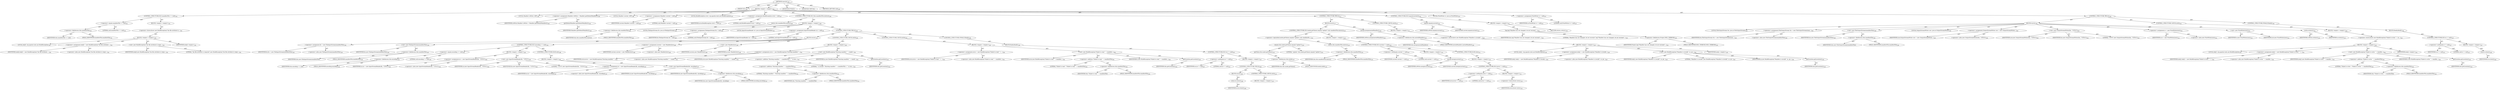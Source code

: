 digraph "execute" {  
"111669149704" [label = <(METHOD,execute)<SUB>180</SUB>> ]
"115964116993" [label = <(PARAM,this)<SUB>180</SUB>> ]
"25769803784" [label = <(BLOCK,&lt;empty&gt;,&lt;empty&gt;)<SUB>180</SUB>> ]
"47244640256" [label = <(CONTROL_STRUCTURE,IF,if (manifestFile == null))<SUB>181</SUB>> ]
"30064771095" [label = <(&lt;operator&gt;.equals,manifestFile == null)<SUB>181</SUB>> ]
"30064771096" [label = <(&lt;operator&gt;.fieldAccess,this.manifestFile)<SUB>181</SUB>> ]
"68719476756" [label = <(IDENTIFIER,this,manifestFile == null)> ]
"55834574858" [label = <(FIELD_IDENTIFIER,manifestFile,manifestFile)<SUB>181</SUB>> ]
"90194313219" [label = <(LITERAL,null,manifestFile == null)<SUB>181</SUB>> ]
"25769803785" [label = <(BLOCK,&lt;empty&gt;,&lt;empty&gt;)<SUB>181</SUB>> ]
"30064771097" [label = <(&lt;operator&gt;.throw,throw new BuildException(&quot;the file attribute is...)<SUB>182</SUB>> ]
"25769803786" [label = <(BLOCK,&lt;empty&gt;,&lt;empty&gt;)<SUB>182</SUB>> ]
"94489280512" [label = <(LOCAL,$obj0: org.apache.tools.ant.BuildException)<SUB>182</SUB>> ]
"30064771098" [label = <(&lt;operator&gt;.assignment,$obj0 = new BuildException(&quot;the file attribute ...)<SUB>182</SUB>> ]
"68719476757" [label = <(IDENTIFIER,$obj0,$obj0 = new BuildException(&quot;the file attribute ...)<SUB>182</SUB>> ]
"30064771099" [label = <(&lt;operator&gt;.alloc,new BuildException(&quot;the file attribute is requi...)<SUB>182</SUB>> ]
"30064771100" [label = <(&lt;init&gt;,new BuildException(&quot;the file attribute is requi...)<SUB>182</SUB>> ]
"68719476758" [label = <(IDENTIFIER,$obj0,new BuildException(&quot;the file attribute is requi...)<SUB>182</SUB>> ]
"90194313220" [label = <(LITERAL,&quot;the file attribute is required&quot;,new BuildException(&quot;the file attribute is requi...)<SUB>182</SUB>> ]
"68719476759" [label = <(IDENTIFIER,$obj0,&lt;empty&gt;)<SUB>182</SUB>> ]
"94489280513" [label = <(LOCAL,Manifest toWrite: ANY)<SUB>185</SUB>> ]
"30064771101" [label = <(&lt;operator&gt;.assignment,Manifest toWrite = Manifest.getDefaultManifest())<SUB>185</SUB>> ]
"68719476760" [label = <(IDENTIFIER,toWrite,Manifest toWrite = Manifest.getDefaultManifest())<SUB>185</SUB>> ]
"30064771102" [label = <(getDefaultManifest,getDefaultManifest())<SUB>185</SUB>> ]
"68719476761" [label = <(IDENTIFIER,Manifest,getDefaultManifest())<SUB>185</SUB>> ]
"94489280514" [label = <(LOCAL,Manifest current: ANY)<SUB>186</SUB>> ]
"30064771103" [label = <(&lt;operator&gt;.assignment,Manifest current = null)<SUB>186</SUB>> ]
"68719476762" [label = <(IDENTIFIER,current,Manifest current = null)<SUB>186</SUB>> ]
"90194313221" [label = <(LITERAL,null,Manifest current = null)<SUB>186</SUB>> ]
"94489280515" [label = <(LOCAL,BuildException error: org.apache.tools.ant.BuildException)<SUB>187</SUB>> ]
"30064771104" [label = <(&lt;operator&gt;.assignment,BuildException error = null)<SUB>187</SUB>> ]
"68719476763" [label = <(IDENTIFIER,error,BuildException error = null)<SUB>187</SUB>> ]
"90194313222" [label = <(LITERAL,null,BuildException error = null)<SUB>187</SUB>> ]
"47244640257" [label = <(CONTROL_STRUCTURE,IF,if (this.manifestFile.exists()))<SUB>189</SUB>> ]
"30064771105" [label = <(exists,this.manifestFile.exists())<SUB>189</SUB>> ]
"30064771106" [label = <(&lt;operator&gt;.fieldAccess,this.manifestFile)<SUB>189</SUB>> ]
"68719476764" [label = <(IDENTIFIER,this,this.manifestFile.exists())> ]
"55834574859" [label = <(FIELD_IDENTIFIER,manifestFile,manifestFile)<SUB>189</SUB>> ]
"25769803787" [label = <(BLOCK,&lt;empty&gt;,&lt;empty&gt;)<SUB>189</SUB>> ]
"94489280516" [label = <(LOCAL,FileInputStream fis: java.io.FileInputStream)<SUB>190</SUB>> ]
"30064771107" [label = <(&lt;operator&gt;.assignment,FileInputStream fis = null)<SUB>190</SUB>> ]
"68719476765" [label = <(IDENTIFIER,fis,FileInputStream fis = null)<SUB>190</SUB>> ]
"90194313223" [label = <(LITERAL,null,FileInputStream fis = null)<SUB>190</SUB>> ]
"94489280517" [label = <(LOCAL,InputStreamReader isr: java.io.InputStreamReader)<SUB>191</SUB>> ]
"30064771108" [label = <(&lt;operator&gt;.assignment,InputStreamReader isr = null)<SUB>191</SUB>> ]
"68719476766" [label = <(IDENTIFIER,isr,InputStreamReader isr = null)<SUB>191</SUB>> ]
"90194313224" [label = <(LITERAL,null,InputStreamReader isr = null)<SUB>191</SUB>> ]
"47244640258" [label = <(CONTROL_STRUCTURE,TRY,try)<SUB>192</SUB>> ]
"25769803788" [label = <(BLOCK,try,try)<SUB>192</SUB>> ]
"30064771109" [label = <(&lt;operator&gt;.assignment,fis = new FileInputStream(manifestFile))<SUB>193</SUB>> ]
"68719476767" [label = <(IDENTIFIER,fis,fis = new FileInputStream(manifestFile))<SUB>193</SUB>> ]
"30064771110" [label = <(&lt;operator&gt;.alloc,new FileInputStream(manifestFile))<SUB>193</SUB>> ]
"30064771111" [label = <(&lt;init&gt;,new FileInputStream(manifestFile))<SUB>193</SUB>> ]
"68719476768" [label = <(IDENTIFIER,fis,new FileInputStream(manifestFile))<SUB>193</SUB>> ]
"30064771112" [label = <(&lt;operator&gt;.fieldAccess,this.manifestFile)<SUB>193</SUB>> ]
"68719476769" [label = <(IDENTIFIER,this,new FileInputStream(manifestFile))> ]
"55834574860" [label = <(FIELD_IDENTIFIER,manifestFile,manifestFile)<SUB>193</SUB>> ]
"47244640259" [label = <(CONTROL_STRUCTURE,IF,if (encoding == null))<SUB>194</SUB>> ]
"30064771113" [label = <(&lt;operator&gt;.equals,encoding == null)<SUB>194</SUB>> ]
"30064771114" [label = <(&lt;operator&gt;.fieldAccess,this.encoding)<SUB>194</SUB>> ]
"68719476770" [label = <(IDENTIFIER,this,encoding == null)> ]
"55834574861" [label = <(FIELD_IDENTIFIER,encoding,encoding)<SUB>194</SUB>> ]
"90194313225" [label = <(LITERAL,null,encoding == null)<SUB>194</SUB>> ]
"25769803789" [label = <(BLOCK,&lt;empty&gt;,&lt;empty&gt;)<SUB>194</SUB>> ]
"30064771115" [label = <(&lt;operator&gt;.assignment,isr = new InputStreamReader(fis, &quot;UTF-8&quot;))<SUB>195</SUB>> ]
"68719476771" [label = <(IDENTIFIER,isr,isr = new InputStreamReader(fis, &quot;UTF-8&quot;))<SUB>195</SUB>> ]
"30064771116" [label = <(&lt;operator&gt;.alloc,new InputStreamReader(fis, &quot;UTF-8&quot;))<SUB>195</SUB>> ]
"30064771117" [label = <(&lt;init&gt;,new InputStreamReader(fis, &quot;UTF-8&quot;))<SUB>195</SUB>> ]
"68719476772" [label = <(IDENTIFIER,isr,new InputStreamReader(fis, &quot;UTF-8&quot;))<SUB>195</SUB>> ]
"68719476773" [label = <(IDENTIFIER,fis,new InputStreamReader(fis, &quot;UTF-8&quot;))<SUB>195</SUB>> ]
"90194313226" [label = <(LITERAL,&quot;UTF-8&quot;,new InputStreamReader(fis, &quot;UTF-8&quot;))<SUB>195</SUB>> ]
"47244640260" [label = <(CONTROL_STRUCTURE,ELSE,else)<SUB>196</SUB>> ]
"25769803790" [label = <(BLOCK,&lt;empty&gt;,&lt;empty&gt;)<SUB>196</SUB>> ]
"30064771118" [label = <(&lt;operator&gt;.assignment,isr = new InputStreamReader(fis, encoding))<SUB>197</SUB>> ]
"68719476774" [label = <(IDENTIFIER,isr,isr = new InputStreamReader(fis, encoding))<SUB>197</SUB>> ]
"30064771119" [label = <(&lt;operator&gt;.alloc,new InputStreamReader(fis, encoding))<SUB>197</SUB>> ]
"30064771120" [label = <(&lt;init&gt;,new InputStreamReader(fis, encoding))<SUB>197</SUB>> ]
"68719476775" [label = <(IDENTIFIER,isr,new InputStreamReader(fis, encoding))<SUB>197</SUB>> ]
"68719476776" [label = <(IDENTIFIER,fis,new InputStreamReader(fis, encoding))<SUB>197</SUB>> ]
"30064771121" [label = <(&lt;operator&gt;.fieldAccess,this.encoding)<SUB>197</SUB>> ]
"68719476777" [label = <(IDENTIFIER,this,new InputStreamReader(fis, encoding))> ]
"55834574862" [label = <(FIELD_IDENTIFIER,encoding,encoding)<SUB>197</SUB>> ]
"30064771122" [label = <(&lt;operator&gt;.assignment,current = new Manifest(isr))<SUB>199</SUB>> ]
"68719476778" [label = <(IDENTIFIER,current,current = new Manifest(isr))<SUB>199</SUB>> ]
"30064771123" [label = <(&lt;operator&gt;.alloc,new Manifest(isr))<SUB>199</SUB>> ]
"30064771124" [label = <(&lt;init&gt;,new Manifest(isr))<SUB>199</SUB>> ]
"68719476779" [label = <(IDENTIFIER,current,new Manifest(isr))<SUB>199</SUB>> ]
"68719476780" [label = <(IDENTIFIER,isr,new Manifest(isr))<SUB>199</SUB>> ]
"47244640261" [label = <(CONTROL_STRUCTURE,CATCH,catch)<SUB>200</SUB>> ]
"25769803791" [label = <(BLOCK,&lt;empty&gt;,&lt;empty&gt;)<SUB>200</SUB>> ]
"30064771125" [label = <(&lt;operator&gt;.assignment,error = new BuildException(&quot;Existing manifest &quot;...)<SUB>201</SUB>> ]
"68719476781" [label = <(IDENTIFIER,error,error = new BuildException(&quot;Existing manifest &quot;...)<SUB>201</SUB>> ]
"30064771126" [label = <(&lt;operator&gt;.alloc,new BuildException(&quot;Existing manifest &quot; + manif...)<SUB>201</SUB>> ]
"30064771127" [label = <(&lt;init&gt;,new BuildException(&quot;Existing manifest &quot; + manif...)<SUB>201</SUB>> ]
"68719476782" [label = <(IDENTIFIER,error,new BuildException(&quot;Existing manifest &quot; + manif...)<SUB>201</SUB>> ]
"30064771128" [label = <(&lt;operator&gt;.addition,&quot;Existing manifest &quot; + manifestFile + &quot; is inva...)<SUB>201</SUB>> ]
"30064771129" [label = <(&lt;operator&gt;.addition,&quot;Existing manifest &quot; + manifestFile)<SUB>201</SUB>> ]
"90194313227" [label = <(LITERAL,&quot;Existing manifest &quot;,&quot;Existing manifest &quot; + manifestFile)<SUB>201</SUB>> ]
"30064771130" [label = <(&lt;operator&gt;.fieldAccess,this.manifestFile)<SUB>201</SUB>> ]
"68719476783" [label = <(IDENTIFIER,this,&quot;Existing manifest &quot; + manifestFile)> ]
"55834574863" [label = <(FIELD_IDENTIFIER,manifestFile,manifestFile)<SUB>201</SUB>> ]
"90194313228" [label = <(LITERAL,&quot; is invalid&quot;,&quot;Existing manifest &quot; + manifestFile + &quot; is inva...)<SUB>202</SUB>> ]
"68719476784" [label = <(IDENTIFIER,m,new BuildException(&quot;Existing manifest &quot; + manif...)<SUB>202</SUB>> ]
"30064771131" [label = <(getLocation,getLocation())<SUB>202</SUB>> ]
"68719476737" [label = <(IDENTIFIER,this,getLocation())<SUB>202</SUB>> ]
"47244640262" [label = <(CONTROL_STRUCTURE,CATCH,catch)<SUB>203</SUB>> ]
"25769803792" [label = <(BLOCK,&lt;empty&gt;,&lt;empty&gt;)<SUB>203</SUB>> ]
"30064771132" [label = <(&lt;operator&gt;.assignment,error = new BuildException(&quot;Failed to read &quot; + ...)<SUB>204</SUB>> ]
"68719476785" [label = <(IDENTIFIER,error,error = new BuildException(&quot;Failed to read &quot; + ...)<SUB>204</SUB>> ]
"30064771133" [label = <(&lt;operator&gt;.alloc,new BuildException(&quot;Failed to read &quot; + manifest...)<SUB>204</SUB>> ]
"30064771134" [label = <(&lt;init&gt;,new BuildException(&quot;Failed to read &quot; + manifest...)<SUB>204</SUB>> ]
"68719476786" [label = <(IDENTIFIER,error,new BuildException(&quot;Failed to read &quot; + manifest...)<SUB>204</SUB>> ]
"30064771135" [label = <(&lt;operator&gt;.addition,&quot;Failed to read &quot; + manifestFile)<SUB>204</SUB>> ]
"90194313229" [label = <(LITERAL,&quot;Failed to read &quot;,&quot;Failed to read &quot; + manifestFile)<SUB>204</SUB>> ]
"30064771136" [label = <(&lt;operator&gt;.fieldAccess,this.manifestFile)<SUB>204</SUB>> ]
"68719476787" [label = <(IDENTIFIER,this,&quot;Failed to read &quot; + manifestFile)> ]
"55834574864" [label = <(FIELD_IDENTIFIER,manifestFile,manifestFile)<SUB>204</SUB>> ]
"68719476788" [label = <(IDENTIFIER,e,new BuildException(&quot;Failed to read &quot; + manifest...)<SUB>205</SUB>> ]
"30064771137" [label = <(getLocation,getLocation())<SUB>205</SUB>> ]
"68719476738" [label = <(IDENTIFIER,this,getLocation())<SUB>205</SUB>> ]
"47244640263" [label = <(CONTROL_STRUCTURE,FINALLY,finally)<SUB>206</SUB>> ]
"25769803793" [label = <(BLOCK,finally,finally)<SUB>206</SUB>> ]
"47244640264" [label = <(CONTROL_STRUCTURE,IF,if (isr != null))<SUB>207</SUB>> ]
"30064771138" [label = <(&lt;operator&gt;.notEquals,isr != null)<SUB>207</SUB>> ]
"68719476789" [label = <(IDENTIFIER,isr,isr != null)<SUB>207</SUB>> ]
"90194313230" [label = <(LITERAL,null,isr != null)<SUB>207</SUB>> ]
"25769803794" [label = <(BLOCK,&lt;empty&gt;,&lt;empty&gt;)<SUB>207</SUB>> ]
"47244640265" [label = <(CONTROL_STRUCTURE,TRY,try)<SUB>208</SUB>> ]
"25769803795" [label = <(BLOCK,try,try)<SUB>208</SUB>> ]
"30064771139" [label = <(close,isr.close())<SUB>209</SUB>> ]
"68719476790" [label = <(IDENTIFIER,isr,isr.close())<SUB>209</SUB>> ]
"47244640266" [label = <(CONTROL_STRUCTURE,CATCH,catch)<SUB>210</SUB>> ]
"25769803796" [label = <(BLOCK,&lt;empty&gt;,&lt;empty&gt;)<SUB>210</SUB>> ]
"47244640267" [label = <(CONTROL_STRUCTURE,TRY,try)<SUB>217</SUB>> ]
"25769803797" [label = <(BLOCK,try,try)<SUB>217</SUB>> ]
"47244640268" [label = <(CONTROL_STRUCTURE,IF,if (mode.getValue().equals(&quot;update&quot;) &amp;&amp; manifestFile.exists()))<SUB>218</SUB>> ]
"30064771140" [label = <(&lt;operator&gt;.logicalAnd,mode.getValue().equals(&quot;update&quot;) &amp;&amp; manifestFil...)<SUB>218</SUB>> ]
"30064771141" [label = <(equals,this.mode.getValue().equals(&quot;update&quot;))<SUB>218</SUB>> ]
"30064771142" [label = <(getValue,this.mode.getValue())<SUB>218</SUB>> ]
"30064771143" [label = <(&lt;operator&gt;.fieldAccess,this.mode)<SUB>218</SUB>> ]
"68719476791" [label = <(IDENTIFIER,this,this.mode.getValue())> ]
"55834574865" [label = <(FIELD_IDENTIFIER,mode,mode)<SUB>218</SUB>> ]
"90194313231" [label = <(LITERAL,&quot;update&quot;,this.mode.getValue().equals(&quot;update&quot;))<SUB>218</SUB>> ]
"30064771144" [label = <(exists,this.manifestFile.exists())<SUB>218</SUB>> ]
"30064771145" [label = <(&lt;operator&gt;.fieldAccess,this.manifestFile)<SUB>218</SUB>> ]
"68719476792" [label = <(IDENTIFIER,this,this.manifestFile.exists())> ]
"55834574866" [label = <(FIELD_IDENTIFIER,manifestFile,manifestFile)<SUB>218</SUB>> ]
"25769803798" [label = <(BLOCK,&lt;empty&gt;,&lt;empty&gt;)<SUB>218</SUB>> ]
"47244640269" [label = <(CONTROL_STRUCTURE,IF,if (current != null))<SUB>219</SUB>> ]
"30064771146" [label = <(&lt;operator&gt;.notEquals,current != null)<SUB>219</SUB>> ]
"68719476793" [label = <(IDENTIFIER,current,current != null)<SUB>219</SUB>> ]
"90194313232" [label = <(LITERAL,null,current != null)<SUB>219</SUB>> ]
"25769803799" [label = <(BLOCK,&lt;empty&gt;,&lt;empty&gt;)<SUB>219</SUB>> ]
"30064771147" [label = <(merge,merge(current))<SUB>220</SUB>> ]
"68719476794" [label = <(IDENTIFIER,toWrite,merge(current))<SUB>220</SUB>> ]
"68719476795" [label = <(IDENTIFIER,current,merge(current))<SUB>220</SUB>> ]
"47244640270" [label = <(CONTROL_STRUCTURE,ELSE,else)<SUB>221</SUB>> ]
"25769803800" [label = <(BLOCK,&lt;empty&gt;,&lt;empty&gt;)<SUB>221</SUB>> ]
"47244640271" [label = <(CONTROL_STRUCTURE,IF,if (error != null))<SUB>221</SUB>> ]
"30064771148" [label = <(&lt;operator&gt;.notEquals,error != null)<SUB>221</SUB>> ]
"68719476796" [label = <(IDENTIFIER,error,error != null)<SUB>221</SUB>> ]
"90194313233" [label = <(LITERAL,null,error != null)<SUB>221</SUB>> ]
"25769803801" [label = <(BLOCK,&lt;empty&gt;,&lt;empty&gt;)<SUB>221</SUB>> ]
"30064771149" [label = <(&lt;operator&gt;.throw,throw error;)<SUB>222</SUB>> ]
"68719476797" [label = <(IDENTIFIER,error,throw error;)<SUB>222</SUB>> ]
"30064771150" [label = <(merge,merge(nestedManifest))<SUB>226</SUB>> ]
"68719476798" [label = <(IDENTIFIER,toWrite,merge(nestedManifest))<SUB>226</SUB>> ]
"30064771151" [label = <(&lt;operator&gt;.fieldAccess,this.nestedManifest)<SUB>226</SUB>> ]
"68719476799" [label = <(IDENTIFIER,this,merge(nestedManifest))> ]
"55834574867" [label = <(FIELD_IDENTIFIER,nestedManifest,nestedManifest)<SUB>226</SUB>> ]
"47244640272" [label = <(CONTROL_STRUCTURE,CATCH,catch)<SUB>227</SUB>> ]
"25769803802" [label = <(BLOCK,&lt;empty&gt;,&lt;empty&gt;)<SUB>227</SUB>> ]
"30064771152" [label = <(&lt;operator&gt;.throw,throw new BuildException(&quot;Manifest is invalid&quot;,...)<SUB>228</SUB>> ]
"25769803803" [label = <(BLOCK,&lt;empty&gt;,&lt;empty&gt;)<SUB>228</SUB>> ]
"94489280518" [label = <(LOCAL,$obj1: org.apache.tools.ant.BuildException)<SUB>228</SUB>> ]
"30064771153" [label = <(&lt;operator&gt;.assignment,$obj1 = new BuildException(&quot;Manifest is invalid...)<SUB>228</SUB>> ]
"68719476800" [label = <(IDENTIFIER,$obj1,$obj1 = new BuildException(&quot;Manifest is invalid...)<SUB>228</SUB>> ]
"30064771154" [label = <(&lt;operator&gt;.alloc,new BuildException(&quot;Manifest is invalid&quot;, m, ge...)<SUB>228</SUB>> ]
"30064771155" [label = <(&lt;init&gt;,new BuildException(&quot;Manifest is invalid&quot;, m, ge...)<SUB>228</SUB>> ]
"68719476801" [label = <(IDENTIFIER,$obj1,new BuildException(&quot;Manifest is invalid&quot;, m, ge...)<SUB>228</SUB>> ]
"90194313234" [label = <(LITERAL,&quot;Manifest is invalid&quot;,new BuildException(&quot;Manifest is invalid&quot;, m, ge...)<SUB>228</SUB>> ]
"68719476802" [label = <(IDENTIFIER,m,new BuildException(&quot;Manifest is invalid&quot;, m, ge...)<SUB>228</SUB>> ]
"30064771156" [label = <(getLocation,getLocation())<SUB>228</SUB>> ]
"68719476739" [label = <(IDENTIFIER,this,getLocation())<SUB>228</SUB>> ]
"68719476803" [label = <(IDENTIFIER,$obj1,&lt;empty&gt;)<SUB>228</SUB>> ]
"47244640273" [label = <(CONTROL_STRUCTURE,IF,if (equals(current)))<SUB>231</SUB>> ]
"30064771157" [label = <(equals,equals(current))<SUB>231</SUB>> ]
"68719476804" [label = <(IDENTIFIER,toWrite,equals(current))<SUB>231</SUB>> ]
"68719476805" [label = <(IDENTIFIER,current,equals(current))<SUB>231</SUB>> ]
"25769803804" [label = <(BLOCK,&lt;empty&gt;,&lt;empty&gt;)<SUB>231</SUB>> ]
"30064771158" [label = <(log,log(&quot;Manifest has not changed, do not recreate&quot;...)<SUB>232</SUB>> ]
"68719476740" [label = <(IDENTIFIER,this,log(&quot;Manifest has not changed, do not recreate&quot;...)<SUB>232</SUB>> ]
"90194313235" [label = <(LITERAL,&quot;Manifest has not changed, do not recreate&quot;,log(&quot;Manifest has not changed, do not recreate&quot;...)<SUB>232</SUB>> ]
"30064771159" [label = <(&lt;operator&gt;.fieldAccess,Project.MSG_VERBOSE)<SUB>233</SUB>> ]
"68719476806" [label = <(IDENTIFIER,Project,log(&quot;Manifest has not changed, do not recreate&quot;...)<SUB>233</SUB>> ]
"55834574868" [label = <(FIELD_IDENTIFIER,MSG_VERBOSE,MSG_VERBOSE)<SUB>233</SUB>> ]
"146028888065" [label = <(RETURN,return;,return;)<SUB>234</SUB>> ]
"94489280519" [label = <(LOCAL,PrintWriter w: java.io.PrintWriter)<SUB>237</SUB>> ]
"30064771160" [label = <(&lt;operator&gt;.assignment,PrintWriter w = null)<SUB>237</SUB>> ]
"68719476807" [label = <(IDENTIFIER,w,PrintWriter w = null)<SUB>237</SUB>> ]
"90194313236" [label = <(LITERAL,null,PrintWriter w = null)<SUB>237</SUB>> ]
"47244640274" [label = <(CONTROL_STRUCTURE,TRY,try)<SUB>238</SUB>> ]
"25769803805" [label = <(BLOCK,try,try)<SUB>238</SUB>> ]
"94489280520" [label = <(LOCAL,FileOutputStream fos: java.io.FileOutputStream)<SUB>239</SUB>> ]
"30064771161" [label = <(&lt;operator&gt;.assignment,FileOutputStream fos = new FileOutputStream(man...)<SUB>239</SUB>> ]
"68719476808" [label = <(IDENTIFIER,fos,FileOutputStream fos = new FileOutputStream(man...)<SUB>239</SUB>> ]
"30064771162" [label = <(&lt;operator&gt;.alloc,new FileOutputStream(manifestFile))<SUB>239</SUB>> ]
"30064771163" [label = <(&lt;init&gt;,new FileOutputStream(manifestFile))<SUB>239</SUB>> ]
"68719476809" [label = <(IDENTIFIER,fos,new FileOutputStream(manifestFile))<SUB>239</SUB>> ]
"30064771164" [label = <(&lt;operator&gt;.fieldAccess,this.manifestFile)<SUB>239</SUB>> ]
"68719476810" [label = <(IDENTIFIER,this,new FileOutputStream(manifestFile))> ]
"55834574869" [label = <(FIELD_IDENTIFIER,manifestFile,manifestFile)<SUB>239</SUB>> ]
"94489280521" [label = <(LOCAL,OutputStreamWriter osw: java.io.OutputStreamWriter)<SUB>240</SUB>> ]
"30064771165" [label = <(&lt;operator&gt;.assignment,OutputStreamWriter osw = new OutputStreamWriter...)<SUB>240</SUB>> ]
"68719476811" [label = <(IDENTIFIER,osw,OutputStreamWriter osw = new OutputStreamWriter...)<SUB>240</SUB>> ]
"30064771166" [label = <(&lt;operator&gt;.alloc,new OutputStreamWriter(fos, &quot;UTF-8&quot;))<SUB>240</SUB>> ]
"30064771167" [label = <(&lt;init&gt;,new OutputStreamWriter(fos, &quot;UTF-8&quot;))<SUB>240</SUB>> ]
"68719476812" [label = <(IDENTIFIER,osw,new OutputStreamWriter(fos, &quot;UTF-8&quot;))<SUB>240</SUB>> ]
"68719476813" [label = <(IDENTIFIER,fos,new OutputStreamWriter(fos, &quot;UTF-8&quot;))<SUB>240</SUB>> ]
"90194313237" [label = <(LITERAL,&quot;UTF-8&quot;,new OutputStreamWriter(fos, &quot;UTF-8&quot;))<SUB>240</SUB>> ]
"30064771168" [label = <(&lt;operator&gt;.assignment,w = new PrintWriter(osw))<SUB>241</SUB>> ]
"68719476814" [label = <(IDENTIFIER,w,w = new PrintWriter(osw))<SUB>241</SUB>> ]
"30064771169" [label = <(&lt;operator&gt;.alloc,new PrintWriter(osw))<SUB>241</SUB>> ]
"30064771170" [label = <(&lt;init&gt;,new PrintWriter(osw))<SUB>241</SUB>> ]
"68719476815" [label = <(IDENTIFIER,w,new PrintWriter(osw))<SUB>241</SUB>> ]
"68719476816" [label = <(IDENTIFIER,osw,new PrintWriter(osw))<SUB>241</SUB>> ]
"30064771171" [label = <(write,write(w))<SUB>242</SUB>> ]
"68719476817" [label = <(IDENTIFIER,toWrite,write(w))<SUB>242</SUB>> ]
"68719476818" [label = <(IDENTIFIER,w,write(w))<SUB>242</SUB>> ]
"47244640275" [label = <(CONTROL_STRUCTURE,CATCH,catch)<SUB>243</SUB>> ]
"25769803806" [label = <(BLOCK,&lt;empty&gt;,&lt;empty&gt;)<SUB>243</SUB>> ]
"30064771172" [label = <(&lt;operator&gt;.throw,throw new BuildException(&quot;Failed to write &quot; + m...)<SUB>244</SUB>> ]
"25769803807" [label = <(BLOCK,&lt;empty&gt;,&lt;empty&gt;)<SUB>244</SUB>> ]
"94489280522" [label = <(LOCAL,$obj2: org.apache.tools.ant.BuildException)<SUB>244</SUB>> ]
"30064771173" [label = <(&lt;operator&gt;.assignment,$obj2 = new BuildException(&quot;Failed to write &quot; +...)<SUB>244</SUB>> ]
"68719476819" [label = <(IDENTIFIER,$obj2,$obj2 = new BuildException(&quot;Failed to write &quot; +...)<SUB>244</SUB>> ]
"30064771174" [label = <(&lt;operator&gt;.alloc,new BuildException(&quot;Failed to write &quot; + manifes...)<SUB>244</SUB>> ]
"30064771175" [label = <(&lt;init&gt;,new BuildException(&quot;Failed to write &quot; + manifes...)<SUB>244</SUB>> ]
"68719476820" [label = <(IDENTIFIER,$obj2,new BuildException(&quot;Failed to write &quot; + manifes...)<SUB>244</SUB>> ]
"30064771176" [label = <(&lt;operator&gt;.addition,&quot;Failed to write &quot; + manifestFile)<SUB>244</SUB>> ]
"90194313238" [label = <(LITERAL,&quot;Failed to write &quot;,&quot;Failed to write &quot; + manifestFile)<SUB>244</SUB>> ]
"30064771177" [label = <(&lt;operator&gt;.fieldAccess,this.manifestFile)<SUB>244</SUB>> ]
"68719476821" [label = <(IDENTIFIER,this,&quot;Failed to write &quot; + manifestFile)> ]
"55834574870" [label = <(FIELD_IDENTIFIER,manifestFile,manifestFile)<SUB>244</SUB>> ]
"68719476822" [label = <(IDENTIFIER,e,new BuildException(&quot;Failed to write &quot; + manifes...)<SUB>245</SUB>> ]
"30064771178" [label = <(getLocation,getLocation())<SUB>245</SUB>> ]
"68719476741" [label = <(IDENTIFIER,this,getLocation())<SUB>245</SUB>> ]
"68719476823" [label = <(IDENTIFIER,$obj2,&lt;empty&gt;)<SUB>244</SUB>> ]
"47244640276" [label = <(CONTROL_STRUCTURE,FINALLY,finally)<SUB>246</SUB>> ]
"25769803808" [label = <(BLOCK,finally,finally)<SUB>246</SUB>> ]
"47244640277" [label = <(CONTROL_STRUCTURE,IF,if (w != null))<SUB>247</SUB>> ]
"30064771179" [label = <(&lt;operator&gt;.notEquals,w != null)<SUB>247</SUB>> ]
"68719476824" [label = <(IDENTIFIER,w,w != null)<SUB>247</SUB>> ]
"90194313239" [label = <(LITERAL,null,w != null)<SUB>247</SUB>> ]
"25769803809" [label = <(BLOCK,&lt;empty&gt;,&lt;empty&gt;)<SUB>247</SUB>> ]
"30064771180" [label = <(close,w.close())<SUB>248</SUB>> ]
"68719476825" [label = <(IDENTIFIER,w,w.close())<SUB>248</SUB>> ]
"133143986197" [label = <(MODIFIER,PUBLIC)> ]
"133143986198" [label = <(MODIFIER,VIRTUAL)> ]
"128849018888" [label = <(METHOD_RETURN,void)<SUB>180</SUB>> ]
  "111669149704" -> "115964116993"  [ label = "AST: "] 
  "111669149704" -> "25769803784"  [ label = "AST: "] 
  "111669149704" -> "133143986197"  [ label = "AST: "] 
  "111669149704" -> "133143986198"  [ label = "AST: "] 
  "111669149704" -> "128849018888"  [ label = "AST: "] 
  "25769803784" -> "47244640256"  [ label = "AST: "] 
  "25769803784" -> "94489280513"  [ label = "AST: "] 
  "25769803784" -> "30064771101"  [ label = "AST: "] 
  "25769803784" -> "94489280514"  [ label = "AST: "] 
  "25769803784" -> "30064771103"  [ label = "AST: "] 
  "25769803784" -> "94489280515"  [ label = "AST: "] 
  "25769803784" -> "30064771104"  [ label = "AST: "] 
  "25769803784" -> "47244640257"  [ label = "AST: "] 
  "25769803784" -> "47244640267"  [ label = "AST: "] 
  "25769803784" -> "47244640273"  [ label = "AST: "] 
  "25769803784" -> "94489280519"  [ label = "AST: "] 
  "25769803784" -> "30064771160"  [ label = "AST: "] 
  "25769803784" -> "47244640274"  [ label = "AST: "] 
  "47244640256" -> "30064771095"  [ label = "AST: "] 
  "47244640256" -> "25769803785"  [ label = "AST: "] 
  "30064771095" -> "30064771096"  [ label = "AST: "] 
  "30064771095" -> "90194313219"  [ label = "AST: "] 
  "30064771096" -> "68719476756"  [ label = "AST: "] 
  "30064771096" -> "55834574858"  [ label = "AST: "] 
  "25769803785" -> "30064771097"  [ label = "AST: "] 
  "30064771097" -> "25769803786"  [ label = "AST: "] 
  "25769803786" -> "94489280512"  [ label = "AST: "] 
  "25769803786" -> "30064771098"  [ label = "AST: "] 
  "25769803786" -> "30064771100"  [ label = "AST: "] 
  "25769803786" -> "68719476759"  [ label = "AST: "] 
  "30064771098" -> "68719476757"  [ label = "AST: "] 
  "30064771098" -> "30064771099"  [ label = "AST: "] 
  "30064771100" -> "68719476758"  [ label = "AST: "] 
  "30064771100" -> "90194313220"  [ label = "AST: "] 
  "30064771101" -> "68719476760"  [ label = "AST: "] 
  "30064771101" -> "30064771102"  [ label = "AST: "] 
  "30064771102" -> "68719476761"  [ label = "AST: "] 
  "30064771103" -> "68719476762"  [ label = "AST: "] 
  "30064771103" -> "90194313221"  [ label = "AST: "] 
  "30064771104" -> "68719476763"  [ label = "AST: "] 
  "30064771104" -> "90194313222"  [ label = "AST: "] 
  "47244640257" -> "30064771105"  [ label = "AST: "] 
  "47244640257" -> "25769803787"  [ label = "AST: "] 
  "30064771105" -> "30064771106"  [ label = "AST: "] 
  "30064771106" -> "68719476764"  [ label = "AST: "] 
  "30064771106" -> "55834574859"  [ label = "AST: "] 
  "25769803787" -> "94489280516"  [ label = "AST: "] 
  "25769803787" -> "30064771107"  [ label = "AST: "] 
  "25769803787" -> "94489280517"  [ label = "AST: "] 
  "25769803787" -> "30064771108"  [ label = "AST: "] 
  "25769803787" -> "47244640258"  [ label = "AST: "] 
  "30064771107" -> "68719476765"  [ label = "AST: "] 
  "30064771107" -> "90194313223"  [ label = "AST: "] 
  "30064771108" -> "68719476766"  [ label = "AST: "] 
  "30064771108" -> "90194313224"  [ label = "AST: "] 
  "47244640258" -> "25769803788"  [ label = "AST: "] 
  "47244640258" -> "47244640261"  [ label = "AST: "] 
  "47244640258" -> "47244640262"  [ label = "AST: "] 
  "47244640258" -> "47244640263"  [ label = "AST: "] 
  "25769803788" -> "30064771109"  [ label = "AST: "] 
  "25769803788" -> "30064771111"  [ label = "AST: "] 
  "25769803788" -> "47244640259"  [ label = "AST: "] 
  "25769803788" -> "30064771122"  [ label = "AST: "] 
  "25769803788" -> "30064771124"  [ label = "AST: "] 
  "30064771109" -> "68719476767"  [ label = "AST: "] 
  "30064771109" -> "30064771110"  [ label = "AST: "] 
  "30064771111" -> "68719476768"  [ label = "AST: "] 
  "30064771111" -> "30064771112"  [ label = "AST: "] 
  "30064771112" -> "68719476769"  [ label = "AST: "] 
  "30064771112" -> "55834574860"  [ label = "AST: "] 
  "47244640259" -> "30064771113"  [ label = "AST: "] 
  "47244640259" -> "25769803789"  [ label = "AST: "] 
  "47244640259" -> "47244640260"  [ label = "AST: "] 
  "30064771113" -> "30064771114"  [ label = "AST: "] 
  "30064771113" -> "90194313225"  [ label = "AST: "] 
  "30064771114" -> "68719476770"  [ label = "AST: "] 
  "30064771114" -> "55834574861"  [ label = "AST: "] 
  "25769803789" -> "30064771115"  [ label = "AST: "] 
  "25769803789" -> "30064771117"  [ label = "AST: "] 
  "30064771115" -> "68719476771"  [ label = "AST: "] 
  "30064771115" -> "30064771116"  [ label = "AST: "] 
  "30064771117" -> "68719476772"  [ label = "AST: "] 
  "30064771117" -> "68719476773"  [ label = "AST: "] 
  "30064771117" -> "90194313226"  [ label = "AST: "] 
  "47244640260" -> "25769803790"  [ label = "AST: "] 
  "25769803790" -> "30064771118"  [ label = "AST: "] 
  "25769803790" -> "30064771120"  [ label = "AST: "] 
  "30064771118" -> "68719476774"  [ label = "AST: "] 
  "30064771118" -> "30064771119"  [ label = "AST: "] 
  "30064771120" -> "68719476775"  [ label = "AST: "] 
  "30064771120" -> "68719476776"  [ label = "AST: "] 
  "30064771120" -> "30064771121"  [ label = "AST: "] 
  "30064771121" -> "68719476777"  [ label = "AST: "] 
  "30064771121" -> "55834574862"  [ label = "AST: "] 
  "30064771122" -> "68719476778"  [ label = "AST: "] 
  "30064771122" -> "30064771123"  [ label = "AST: "] 
  "30064771124" -> "68719476779"  [ label = "AST: "] 
  "30064771124" -> "68719476780"  [ label = "AST: "] 
  "47244640261" -> "25769803791"  [ label = "AST: "] 
  "25769803791" -> "30064771125"  [ label = "AST: "] 
  "25769803791" -> "30064771127"  [ label = "AST: "] 
  "30064771125" -> "68719476781"  [ label = "AST: "] 
  "30064771125" -> "30064771126"  [ label = "AST: "] 
  "30064771127" -> "68719476782"  [ label = "AST: "] 
  "30064771127" -> "30064771128"  [ label = "AST: "] 
  "30064771127" -> "68719476784"  [ label = "AST: "] 
  "30064771127" -> "30064771131"  [ label = "AST: "] 
  "30064771128" -> "30064771129"  [ label = "AST: "] 
  "30064771128" -> "90194313228"  [ label = "AST: "] 
  "30064771129" -> "90194313227"  [ label = "AST: "] 
  "30064771129" -> "30064771130"  [ label = "AST: "] 
  "30064771130" -> "68719476783"  [ label = "AST: "] 
  "30064771130" -> "55834574863"  [ label = "AST: "] 
  "30064771131" -> "68719476737"  [ label = "AST: "] 
  "47244640262" -> "25769803792"  [ label = "AST: "] 
  "25769803792" -> "30064771132"  [ label = "AST: "] 
  "25769803792" -> "30064771134"  [ label = "AST: "] 
  "30064771132" -> "68719476785"  [ label = "AST: "] 
  "30064771132" -> "30064771133"  [ label = "AST: "] 
  "30064771134" -> "68719476786"  [ label = "AST: "] 
  "30064771134" -> "30064771135"  [ label = "AST: "] 
  "30064771134" -> "68719476788"  [ label = "AST: "] 
  "30064771134" -> "30064771137"  [ label = "AST: "] 
  "30064771135" -> "90194313229"  [ label = "AST: "] 
  "30064771135" -> "30064771136"  [ label = "AST: "] 
  "30064771136" -> "68719476787"  [ label = "AST: "] 
  "30064771136" -> "55834574864"  [ label = "AST: "] 
  "30064771137" -> "68719476738"  [ label = "AST: "] 
  "47244640263" -> "25769803793"  [ label = "AST: "] 
  "25769803793" -> "47244640264"  [ label = "AST: "] 
  "47244640264" -> "30064771138"  [ label = "AST: "] 
  "47244640264" -> "25769803794"  [ label = "AST: "] 
  "30064771138" -> "68719476789"  [ label = "AST: "] 
  "30064771138" -> "90194313230"  [ label = "AST: "] 
  "25769803794" -> "47244640265"  [ label = "AST: "] 
  "47244640265" -> "25769803795"  [ label = "AST: "] 
  "47244640265" -> "47244640266"  [ label = "AST: "] 
  "25769803795" -> "30064771139"  [ label = "AST: "] 
  "30064771139" -> "68719476790"  [ label = "AST: "] 
  "47244640266" -> "25769803796"  [ label = "AST: "] 
  "47244640267" -> "25769803797"  [ label = "AST: "] 
  "47244640267" -> "47244640272"  [ label = "AST: "] 
  "25769803797" -> "47244640268"  [ label = "AST: "] 
  "25769803797" -> "30064771150"  [ label = "AST: "] 
  "47244640268" -> "30064771140"  [ label = "AST: "] 
  "47244640268" -> "25769803798"  [ label = "AST: "] 
  "30064771140" -> "30064771141"  [ label = "AST: "] 
  "30064771140" -> "30064771144"  [ label = "AST: "] 
  "30064771141" -> "30064771142"  [ label = "AST: "] 
  "30064771141" -> "90194313231"  [ label = "AST: "] 
  "30064771142" -> "30064771143"  [ label = "AST: "] 
  "30064771143" -> "68719476791"  [ label = "AST: "] 
  "30064771143" -> "55834574865"  [ label = "AST: "] 
  "30064771144" -> "30064771145"  [ label = "AST: "] 
  "30064771145" -> "68719476792"  [ label = "AST: "] 
  "30064771145" -> "55834574866"  [ label = "AST: "] 
  "25769803798" -> "47244640269"  [ label = "AST: "] 
  "47244640269" -> "30064771146"  [ label = "AST: "] 
  "47244640269" -> "25769803799"  [ label = "AST: "] 
  "47244640269" -> "47244640270"  [ label = "AST: "] 
  "30064771146" -> "68719476793"  [ label = "AST: "] 
  "30064771146" -> "90194313232"  [ label = "AST: "] 
  "25769803799" -> "30064771147"  [ label = "AST: "] 
  "30064771147" -> "68719476794"  [ label = "AST: "] 
  "30064771147" -> "68719476795"  [ label = "AST: "] 
  "47244640270" -> "25769803800"  [ label = "AST: "] 
  "25769803800" -> "47244640271"  [ label = "AST: "] 
  "47244640271" -> "30064771148"  [ label = "AST: "] 
  "47244640271" -> "25769803801"  [ label = "AST: "] 
  "30064771148" -> "68719476796"  [ label = "AST: "] 
  "30064771148" -> "90194313233"  [ label = "AST: "] 
  "25769803801" -> "30064771149"  [ label = "AST: "] 
  "30064771149" -> "68719476797"  [ label = "AST: "] 
  "30064771150" -> "68719476798"  [ label = "AST: "] 
  "30064771150" -> "30064771151"  [ label = "AST: "] 
  "30064771151" -> "68719476799"  [ label = "AST: "] 
  "30064771151" -> "55834574867"  [ label = "AST: "] 
  "47244640272" -> "25769803802"  [ label = "AST: "] 
  "25769803802" -> "30064771152"  [ label = "AST: "] 
  "30064771152" -> "25769803803"  [ label = "AST: "] 
  "25769803803" -> "94489280518"  [ label = "AST: "] 
  "25769803803" -> "30064771153"  [ label = "AST: "] 
  "25769803803" -> "30064771155"  [ label = "AST: "] 
  "25769803803" -> "68719476803"  [ label = "AST: "] 
  "30064771153" -> "68719476800"  [ label = "AST: "] 
  "30064771153" -> "30064771154"  [ label = "AST: "] 
  "30064771155" -> "68719476801"  [ label = "AST: "] 
  "30064771155" -> "90194313234"  [ label = "AST: "] 
  "30064771155" -> "68719476802"  [ label = "AST: "] 
  "30064771155" -> "30064771156"  [ label = "AST: "] 
  "30064771156" -> "68719476739"  [ label = "AST: "] 
  "47244640273" -> "30064771157"  [ label = "AST: "] 
  "47244640273" -> "25769803804"  [ label = "AST: "] 
  "30064771157" -> "68719476804"  [ label = "AST: "] 
  "30064771157" -> "68719476805"  [ label = "AST: "] 
  "25769803804" -> "30064771158"  [ label = "AST: "] 
  "25769803804" -> "146028888065"  [ label = "AST: "] 
  "30064771158" -> "68719476740"  [ label = "AST: "] 
  "30064771158" -> "90194313235"  [ label = "AST: "] 
  "30064771158" -> "30064771159"  [ label = "AST: "] 
  "30064771159" -> "68719476806"  [ label = "AST: "] 
  "30064771159" -> "55834574868"  [ label = "AST: "] 
  "30064771160" -> "68719476807"  [ label = "AST: "] 
  "30064771160" -> "90194313236"  [ label = "AST: "] 
  "47244640274" -> "25769803805"  [ label = "AST: "] 
  "47244640274" -> "47244640275"  [ label = "AST: "] 
  "47244640274" -> "47244640276"  [ label = "AST: "] 
  "25769803805" -> "94489280520"  [ label = "AST: "] 
  "25769803805" -> "30064771161"  [ label = "AST: "] 
  "25769803805" -> "30064771163"  [ label = "AST: "] 
  "25769803805" -> "94489280521"  [ label = "AST: "] 
  "25769803805" -> "30064771165"  [ label = "AST: "] 
  "25769803805" -> "30064771167"  [ label = "AST: "] 
  "25769803805" -> "30064771168"  [ label = "AST: "] 
  "25769803805" -> "30064771170"  [ label = "AST: "] 
  "25769803805" -> "30064771171"  [ label = "AST: "] 
  "30064771161" -> "68719476808"  [ label = "AST: "] 
  "30064771161" -> "30064771162"  [ label = "AST: "] 
  "30064771163" -> "68719476809"  [ label = "AST: "] 
  "30064771163" -> "30064771164"  [ label = "AST: "] 
  "30064771164" -> "68719476810"  [ label = "AST: "] 
  "30064771164" -> "55834574869"  [ label = "AST: "] 
  "30064771165" -> "68719476811"  [ label = "AST: "] 
  "30064771165" -> "30064771166"  [ label = "AST: "] 
  "30064771167" -> "68719476812"  [ label = "AST: "] 
  "30064771167" -> "68719476813"  [ label = "AST: "] 
  "30064771167" -> "90194313237"  [ label = "AST: "] 
  "30064771168" -> "68719476814"  [ label = "AST: "] 
  "30064771168" -> "30064771169"  [ label = "AST: "] 
  "30064771170" -> "68719476815"  [ label = "AST: "] 
  "30064771170" -> "68719476816"  [ label = "AST: "] 
  "30064771171" -> "68719476817"  [ label = "AST: "] 
  "30064771171" -> "68719476818"  [ label = "AST: "] 
  "47244640275" -> "25769803806"  [ label = "AST: "] 
  "25769803806" -> "30064771172"  [ label = "AST: "] 
  "30064771172" -> "25769803807"  [ label = "AST: "] 
  "25769803807" -> "94489280522"  [ label = "AST: "] 
  "25769803807" -> "30064771173"  [ label = "AST: "] 
  "25769803807" -> "30064771175"  [ label = "AST: "] 
  "25769803807" -> "68719476823"  [ label = "AST: "] 
  "30064771173" -> "68719476819"  [ label = "AST: "] 
  "30064771173" -> "30064771174"  [ label = "AST: "] 
  "30064771175" -> "68719476820"  [ label = "AST: "] 
  "30064771175" -> "30064771176"  [ label = "AST: "] 
  "30064771175" -> "68719476822"  [ label = "AST: "] 
  "30064771175" -> "30064771178"  [ label = "AST: "] 
  "30064771176" -> "90194313238"  [ label = "AST: "] 
  "30064771176" -> "30064771177"  [ label = "AST: "] 
  "30064771177" -> "68719476821"  [ label = "AST: "] 
  "30064771177" -> "55834574870"  [ label = "AST: "] 
  "30064771178" -> "68719476741"  [ label = "AST: "] 
  "47244640276" -> "25769803808"  [ label = "AST: "] 
  "25769803808" -> "47244640277"  [ label = "AST: "] 
  "47244640277" -> "30064771179"  [ label = "AST: "] 
  "47244640277" -> "25769803809"  [ label = "AST: "] 
  "30064771179" -> "68719476824"  [ label = "AST: "] 
  "30064771179" -> "90194313239"  [ label = "AST: "] 
  "25769803809" -> "30064771180"  [ label = "AST: "] 
  "30064771180" -> "68719476825"  [ label = "AST: "] 
  "111669149704" -> "115964116993"  [ label = "DDG: "] 
}
